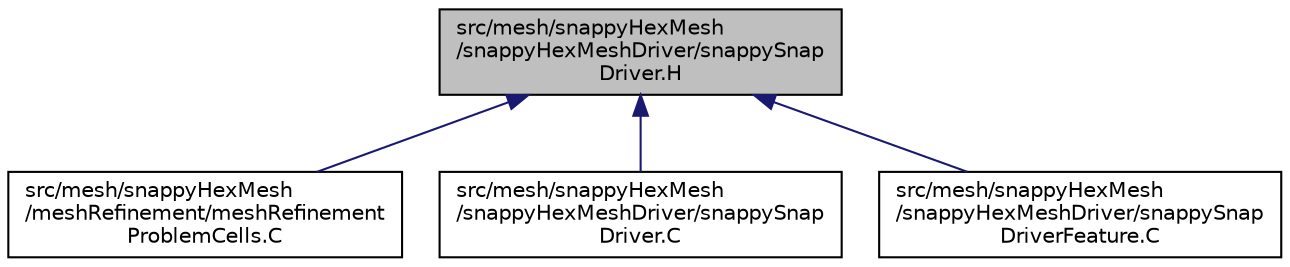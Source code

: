 digraph "src/mesh/snappyHexMesh/snappyHexMeshDriver/snappySnapDriver.H"
{
  bgcolor="transparent";
  edge [fontname="Helvetica",fontsize="10",labelfontname="Helvetica",labelfontsize="10"];
  node [fontname="Helvetica",fontsize="10",shape=record];
  Node229 [label="src/mesh/snappyHexMesh\l/snappyHexMeshDriver/snappySnap\lDriver.H",height=0.2,width=0.4,color="black", fillcolor="grey75", style="filled", fontcolor="black"];
  Node229 -> Node230 [dir="back",color="midnightblue",fontsize="10",style="solid",fontname="Helvetica"];
  Node230 [label="src/mesh/snappyHexMesh\l/meshRefinement/meshRefinement\lProblemCells.C",height=0.2,width=0.4,color="black",URL="$a07745.html"];
  Node229 -> Node231 [dir="back",color="midnightblue",fontsize="10",style="solid",fontname="Helvetica"];
  Node231 [label="src/mesh/snappyHexMesh\l/snappyHexMeshDriver/snappySnap\lDriver.C",height=0.2,width=0.4,color="black",URL="$a07832.html",tooltip="All to do with snapping to the surface. "];
  Node229 -> Node232 [dir="back",color="midnightblue",fontsize="10",style="solid",fontname="Helvetica"];
  Node232 [label="src/mesh/snappyHexMesh\l/snappyHexMeshDriver/snappySnap\lDriverFeature.C",height=0.2,width=0.4,color="black",URL="$a07838.html"];
}
